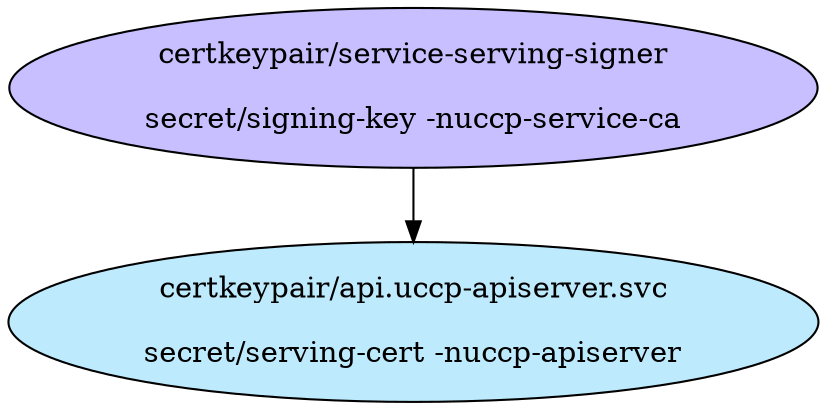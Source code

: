 digraph "Local Certificate" {
  // Node definitions.
  1 [
    label="certkeypair/service-serving-signer\n\nsecret/signing-key -nuccp-service-ca\n"
    style=filled
    fillcolor="#c7bfff"
  ];
  36 [
    label="certkeypair/api.uccp-apiserver.svc\n\nsecret/serving-cert -nuccp-apiserver\n"
    style=filled
    fillcolor="#bdebfd"
  ];

  // Edge definitions.
  1 -> 36;
}